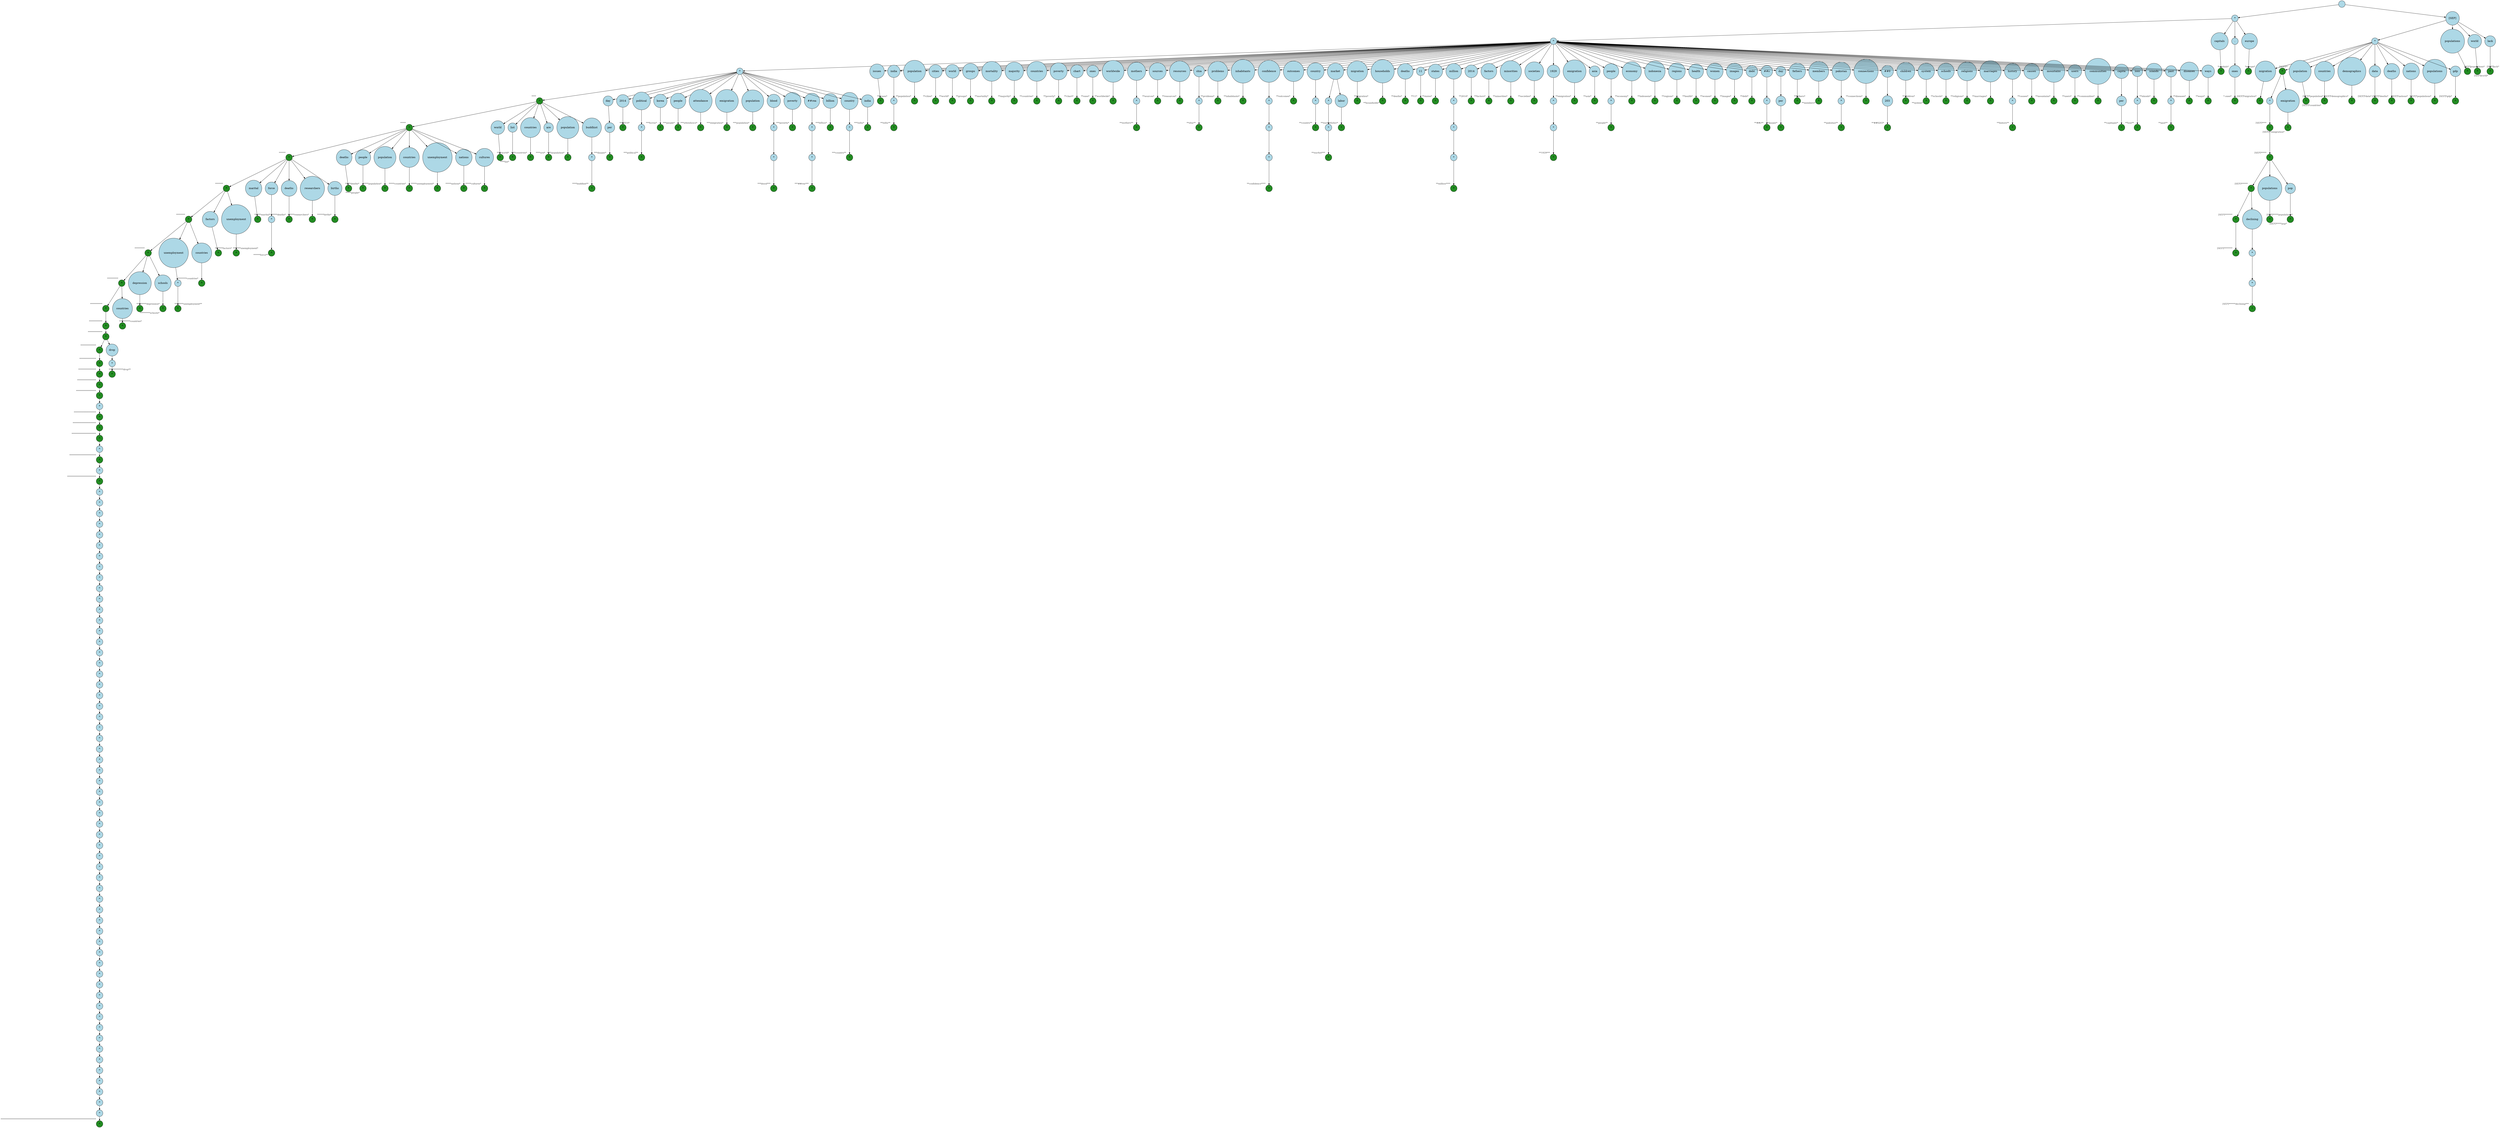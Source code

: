 digraph {
graph [
  nodesep=0.25,
  ranksep=0.3,
  splines=line
];
node [
  style=filled,
  fillcolor=lightblue,
  shape=circle
];
edge [
  arrowsize=0.8,
  color=black
];

94024784723152 [
  label=""
];
94024784762504 [
  label="*"
];
139881482223952 [
  label="*"
];
139881482225344 [
  label="*"
];
139881482239744 [
  label="*"
  xlabel=<<FONT COLOR="grey25" POINT-SIZE="12">****</FONT>>
  fillcolor="forestgreen"
  color="black"
];
139881482239360 [
  label="*"
  xlabel=<<FONT COLOR="grey25" POINT-SIZE="12">*****</FONT>>
  fillcolor="forestgreen"
  color="black"
];
139881482238400 [
  label="*"
  xlabel=<<FONT COLOR="grey25" POINT-SIZE="12">******</FONT>>
  fillcolor="forestgreen"
  color="black"
];
139881482233744 [
  label="*"
  xlabel=<<FONT COLOR="grey25" POINT-SIZE="12">*******</FONT>>
  fillcolor="forestgreen"
  color="black"
];
139881862357168 [
  label="*"
  xlabel=<<FONT COLOR="grey25" POINT-SIZE="12">********</FONT>>
  fillcolor="forestgreen"
  color="black"
];
139881862351536 [
  label="*"
  xlabel=<<FONT COLOR="grey25" POINT-SIZE="12">*********</FONT>>
  fillcolor="forestgreen"
  color="black"
];
139881862353456 [
  label="*"
  xlabel=<<FONT COLOR="grey25" POINT-SIZE="12">**********</FONT>>
  fillcolor="forestgreen"
  color="black"
];
139881862362096 [
  label="*"
  xlabel=<<FONT COLOR="grey25" POINT-SIZE="12">***********</FONT>>
  fillcolor="forestgreen"
  color="black"
];
139881862357680 [
  label="*"
  xlabel=<<FONT COLOR="grey25" POINT-SIZE="12">************</FONT>>
  fillcolor="forestgreen"
  color="black"
];
139881862354096 [
  label="*"
  xlabel=<<FONT COLOR="grey25" POINT-SIZE="12">*************</FONT>>
  fillcolor="forestgreen"
  color="black"
];
139881862356464 [
  label="*"
  xlabel=<<FONT COLOR="grey25" POINT-SIZE="12">**************</FONT>>
  fillcolor="forestgreen"
  color="black"
];
139881862353072 [
  label="*"
  xlabel=<<FONT COLOR="grey25" POINT-SIZE="12">***************</FONT>>
  fillcolor="forestgreen"
  color="black"
];
139881862363056 [
  label="*"
  xlabel=<<FONT COLOR="grey25" POINT-SIZE="12">****************</FONT>>
  fillcolor="forestgreen"
  color="black"
];
139881862350192 [
  label="*"
  xlabel=<<FONT COLOR="grey25" POINT-SIZE="12">*****************</FONT>>
  fillcolor="forestgreen"
  color="black"
];
139881862363952 [
  label="*"
  xlabel=<<FONT COLOR="grey25" POINT-SIZE="12">******************</FONT>>
  fillcolor="forestgreen"
  color="black"
];
139881862350512 [
  label="*"
];
139881862358704 [
  label="*"
  xlabel=<<FONT COLOR="grey25" POINT-SIZE="12">********************</FONT>>
  fillcolor="forestgreen"
  color="black"
];
139881862358832 [
  label="*"
  xlabel=<<FONT COLOR="grey25" POINT-SIZE="12">*********************</FONT>>
  fillcolor="forestgreen"
  color="black"
];
139881862360432 [
  label="*"
  xlabel=<<FONT COLOR="grey25" POINT-SIZE="12">**********************</FONT>>
  fillcolor="forestgreen"
  color="black"
];
139881862349104 [
  label="*"
];
139881494378848 [
  label="*"
  xlabel=<<FONT COLOR="grey25" POINT-SIZE="12">************************</FONT>>
  fillcolor="forestgreen"
  color="black"
];
139881494373088 [
  label="*"
];
139881494378688 [
  label="*"
  xlabel=<<FONT COLOR="grey25" POINT-SIZE="12">**************************</FONT>>
  fillcolor="forestgreen"
  color="black"
];
139881494377088 [
  label="*"
];
139881494370688 [
  label="*"
];
139881494376128 [
  label="*"
];
139881494377008 [
  label="*"
];
139881494378608 [
  label="*"
];
139881494377888 [
  label="*"
];
139881494365408 [
  label="*"
];
139881494372608 [
  label="*"
];
139881494373488 [
  label="*"
];
139881494378448 [
  label="*"
];
139881494370528 [
  label="*"
];
139881494375568 [
  label="*"
];
139881494366288 [
  label="*"
];
139870491875376 [
  label="*"
];
139870491874992 [
  label="*"
];
139870491875568 [
  label="*"
];
139870491872976 [
  label="*"
];
139870491873648 [
  label="*"
];
139870491870384 [
  label="*"
];
139870491871440 [
  label="*"
];
139870491871056 [
  label="*"
];
139870491885264 [
  label="*"
];
139870491882096 [
  label="*"
];
139870491882480 [
  label="*"
];
139870491881328 [
  label="*"
];
139870491880944 [
  label="*"
];
139870491883056 [
  label="*"
];
139870491870768 [
  label="*"
];
139870491876048 [
  label="*"
];
139883814251056 [
  label="*"
];
139883814251616 [
  label="*"
];
139886166639536 [
  label="*"
];
139883797600880 [
  label="*"
];
139883797597296 [
  label="*"
];
139883797607376 [
  label="*"
];
139883797608944 [
  label="*"
];
139883797610288 [
  label="*"
];
139883797602336 [
  label="*"
];
139883797601328 [
  label="*"
];
139883797598864 [
  label="*"
];
139883797609952 [
  label="*"
];
139883797604800 [
  label="*"
];
139883797604912 [
  label="*"
];
139883797606704 [
  label="*"
];
139883797610064 [
  label="*"
];
139870492121904 [
  label="*"
];
139870492127024 [
  label="*"
];
139870492126256 [
  label="*"
];
139870492122544 [
  label="*"
];
139870492120624 [
  label="*"
];
139870492126640 [
  label="*"
];
139870492128432 [
  label="*"
];
139870492122160 [
  label="*"
];
139870492127920 [
  label="*"
];
139870492120496 [
  label="*"
];
139870490810672 [
  label="*"
];
139870490809392 [
  label="*"
];
139870490805168 [
  label="*"
];
139870490809264 [
  label="*"
];
139870490817712 [
  label="*"
  xlabel=<<FONT COLOR="grey25" POINT-SIZE="12">**************************************************************************************</FONT>>
  fillcolor="forestgreen"
  color="black"
];
139881862354032 [
  label="drop"
];
139881862349936 [
  label="*"
];
139881862364976 [
  label="*"
  xlabel=<<FONT COLOR="grey25" POINT-SIZE="12">*************drop**</FONT>>
  fillcolor="forestgreen"
  color="black"
];
139881862349872 [
  label="countries"
];
139881862350704 [
  label="*"
  xlabel=<<FONT COLOR="grey25" POINT-SIZE="12">**********countries*</FONT>>
  fillcolor="forestgreen"
  color="black"
];
139881862350384 [
  label="depression"
];
139881862361328 [
  label="*"
  xlabel=<<FONT COLOR="grey25" POINT-SIZE="12">*********depression*</FONT>>
  fillcolor="forestgreen"
  color="black"
];
139881862364080 [
  label="schools"
];
139881862362736 [
  label="*"
  xlabel=<<FONT COLOR="grey25" POINT-SIZE="12">*********schools*</FONT>>
  fillcolor="forestgreen"
  color="black"
];
139881862363312 [
  label="unemployment"
];
139881862352048 [
  label="*"
];
139881862364208 [
  label="*"
  xlabel=<<FONT COLOR="grey25" POINT-SIZE="12">********unemployment**</FONT>>
  fillcolor="forestgreen"
  color="black"
];
139881862358512 [
  label="countries"
];
139881862359728 [
  label="*"
  xlabel=<<FONT COLOR="grey25" POINT-SIZE="12">********countries*</FONT>>
  fillcolor="forestgreen"
  color="black"
];
139881862354608 [
  label="factors"
];
139881862361776 [
  label="*"
  xlabel=<<FONT COLOR="grey25" POINT-SIZE="12">*******factors*</FONT>>
  fillcolor="forestgreen"
  color="black"
];
139881862352816 [
  label="unemployment"
];
139881862363504 [
  label="*"
  xlabel=<<FONT COLOR="grey25" POINT-SIZE="12">*******unemployment*</FONT>>
  fillcolor="forestgreen"
  color="black"
];
139881862359472 [
  label="marital"
];
139881862364592 [
  label="*"
  xlabel=<<FONT COLOR="grey25" POINT-SIZE="12">******marital*</FONT>>
  fillcolor="forestgreen"
  color="black"
];
139881863405872 [
  label="force"
];
139881863398192 [
  label="*"
];
139881863407856 [
  label="*"
  xlabel=<<FONT COLOR="grey25" POINT-SIZE="12">******force**</FONT>>
  fillcolor="forestgreen"
  color="black"
];
139881863400112 [
  label="deaths"
];
139881863405232 [
  label="*"
  xlabel=<<FONT COLOR="grey25" POINT-SIZE="12">******deaths*</FONT>>
  fillcolor="forestgreen"
  color="black"
];
139881863403376 [
  label="researchers"
];
139881863410032 [
  label="*"
  xlabel=<<FONT COLOR="grey25" POINT-SIZE="12">******researchers*</FONT>>
  fillcolor="forestgreen"
  color="black"
];
139881863402288 [
  label="births"
];
139881863406832 [
  label="*"
  xlabel=<<FONT COLOR="grey25" POINT-SIZE="12">******births*</FONT>>
  fillcolor="forestgreen"
  color="black"
];
139881863403568 [
  label="deaths"
];
139881863404080 [
  label="*"
  xlabel=<<FONT COLOR="grey25" POINT-SIZE="12">*****deaths*</FONT>>
  fillcolor="forestgreen"
  color="black"
];
139881863410672 [
  label="people"
];
139881863407792 [
  label="*"
  xlabel=<<FONT COLOR="grey25" POINT-SIZE="12">*****people*</FONT>>
  fillcolor="forestgreen"
  color="black"
];
139881863401840 [
  label="population"
];
139881863406256 [
  label="*"
  xlabel=<<FONT COLOR="grey25" POINT-SIZE="12">*****population*</FONT>>
  fillcolor="forestgreen"
  color="black"
];
139881863399792 [
  label="countries"
];
139881863399024 [
  label="*"
  xlabel=<<FONT COLOR="grey25" POINT-SIZE="12">*****countries*</FONT>>
  fillcolor="forestgreen"
  color="black"
];
139881863406960 [
  label="unemployment"
];
139881863408624 [
  label="*"
  xlabel=<<FONT COLOR="grey25" POINT-SIZE="12">*****unemployment*</FONT>>
  fillcolor="forestgreen"
  color="black"
];
139881863402160 [
  label="nations"
];
139881863406768 [
  label="*"
  xlabel=<<FONT COLOR="grey25" POINT-SIZE="12">*****nations*</FONT>>
  fillcolor="forestgreen"
  color="black"
];
139881863399088 [
  label="cultures"
];
139881863398832 [
  label="*"
  xlabel=<<FONT COLOR="grey25" POINT-SIZE="12">*****cultures*</FONT>>
  fillcolor="forestgreen"
  color="black"
];
139881863405168 [
  label="world"
];
139881863404784 [
  label="*"
  xlabel=<<FONT COLOR="grey25" POINT-SIZE="12">****world*</FONT>>
  fillcolor="forestgreen"
  color="black"
];
139881863404144 [
  label="list"
];
139881863401200 [
  label="*"
  xlabel=<<FONT COLOR="grey25" POINT-SIZE="12">****list*</FONT>>
  fillcolor="forestgreen"
  color="black"
];
139881863398384 [
  label="countries"
];
139881863402224 [
  label="*"
  xlabel=<<FONT COLOR="grey25" POINT-SIZE="12">****countries*</FONT>>
  fillcolor="forestgreen"
  color="black"
];
139880128938512 [
  label="are"
];
139881863408560 [
  label="*"
  xlabel=<<FONT COLOR="grey25" POINT-SIZE="12">****are*</FONT>>
  fillcolor="forestgreen"
  color="black"
];
139881863402864 [
  label="population"
];
139881863406512 [
  label="*"
  xlabel=<<FONT COLOR="grey25" POINT-SIZE="12">****population*</FONT>>
  fillcolor="forestgreen"
  color="black"
];
139881863409648 [
  label="buddhist"
];
139881863408752 [
  label="*"
];
139881863402800 [
  label="*"
  xlabel=<<FONT COLOR="grey25" POINT-SIZE="12">****buddhist**</FONT>>
  fillcolor="forestgreen"
  color="black"
];
139881482238976 [
  label="day"
];
139881863400688 [
  label="per"
];
139881863410928 [
  label="*"
  xlabel=<<FONT COLOR="grey25" POINT-SIZE="12">***dayper*</FONT>>
  fillcolor="forestgreen"
  color="black"
];
139880128952000 [
  label="2014"
];
139881863408240 [
  label="*"
  xlabel=<<FONT COLOR="grey25" POINT-SIZE="12">***2014*</FONT>>
  fillcolor="forestgreen"
  color="black"
];
139881863411248 [
  label="political"
];
139881863402416 [
  label="*"
];
139881863410160 [
  label="*"
  xlabel=<<FONT COLOR="grey25" POINT-SIZE="12">***political**</FONT>>
  fillcolor="forestgreen"
  color="black"
];
139881863409200 [
  label="korea"
];
139881863404912 [
  label="*"
  xlabel=<<FONT COLOR="grey25" POINT-SIZE="12">***korea*</FONT>>
  fillcolor="forestgreen"
  color="black"
];
139881863410416 [
  label="people"
];
139881863409072 [
  label="*"
  xlabel=<<FONT COLOR="grey25" POINT-SIZE="12">***people*</FONT>>
  fillcolor="forestgreen"
  color="black"
];
139881863402672 [
  label="attendance"
];
139881863410288 [
  label="*"
  xlabel=<<FONT COLOR="grey25" POINT-SIZE="12">***attendance*</FONT>>
  fillcolor="forestgreen"
  color="black"
];
139881863411056 [
  label="emigration"
];
139881863398512 [
  label="*"
  xlabel=<<FONT COLOR="grey25" POINT-SIZE="12">***emigration*</FONT>>
  fillcolor="forestgreen"
  color="black"
];
139881863401392 [
  label="population"
];
139881863403248 [
  label="*"
  xlabel=<<FONT COLOR="grey25" POINT-SIZE="12">***population*</FONT>>
  fillcolor="forestgreen"
  color="black"
];
139881863398896 [
  label="blood"
];
139881863400944 [
  label="*"
];
139881863400496 [
  label="*"
];
139881863398704 [
  label="*"
  xlabel=<<FONT COLOR="grey25" POINT-SIZE="12">***blood***</FONT>>
  fillcolor="forestgreen"
  color="black"
];
139881863408432 [
  label="poverty"
];
139881863408688 [
  label="*"
  xlabel=<<FONT COLOR="grey25" POINT-SIZE="12">***poverty*</FONT>>
  fillcolor="forestgreen"
  color="black"
];
139881863412400 [
  label="##rea"
];
139881863402608 [
  label="*"
];
139881863413424 [
  label="*"
];
139881863408816 [
  label="*"
  xlabel=<<FONT COLOR="grey25" POINT-SIZE="12">***##rea***</FONT>>
  fillcolor="forestgreen"
  color="black"
];
139881863400432 [
  label="billion"
];
139881863406896 [
  label="*"
  xlabel=<<FONT COLOR="grey25" POINT-SIZE="12">***billion*</FONT>>
  fillcolor="forestgreen"
  color="black"
];
139881863041136 [
  label="country"
];
139881863037552 [
  label="*"
];
139881863037744 [
  label="*"
  xlabel=<<FONT COLOR="grey25" POINT-SIZE="12">***country**</FONT>>
  fillcolor="forestgreen"
  color="black"
];
139881863042736 [
  label="india"
];
139881863044592 [
  label="*"
  xlabel=<<FONT COLOR="grey25" POINT-SIZE="12">***india*</FONT>>
  fillcolor="forestgreen"
  color="black"
];
139881863043184 [
  label="issues"
];
139881863044784 [
  label="*"
  xlabel=<<FONT COLOR="grey25" POINT-SIZE="12">**issues*</FONT>>
  fillcolor="forestgreen"
  color="black"
];
139881494792064 [
  label="india"
];
139881863050544 [
  label="*"
];
139881863045232 [
  label="*"
  xlabel=<<FONT COLOR="grey25" POINT-SIZE="12">**india**</FONT>>
  fillcolor="forestgreen"
  color="black"
];
139881863047152 [
  label="population"
];
139881863042288 [
  label="*"
  xlabel=<<FONT COLOR="grey25" POINT-SIZE="12">**population*</FONT>>
  fillcolor="forestgreen"
  color="black"
];
139881863049712 [
  label="cities"
];
139881863041200 [
  label="*"
  xlabel=<<FONT COLOR="grey25" POINT-SIZE="12">**cities*</FONT>>
  fillcolor="forestgreen"
  color="black"
];
139881494802288 [
  label="world"
];
139881863036976 [
  label="*"
  xlabel=<<FONT COLOR="grey25" POINT-SIZE="12">**world*</FONT>>
  fillcolor="forestgreen"
  color="black"
];
139881863045104 [
  label="groups"
];
139881863038000 [
  label="*"
  xlabel=<<FONT COLOR="grey25" POINT-SIZE="12">**groups*</FONT>>
  fillcolor="forestgreen"
  color="black"
];
139881863045488 [
  label="mortality"
];
139881863041904 [
  label="*"
  xlabel=<<FONT COLOR="grey25" POINT-SIZE="12">**mortality*</FONT>>
  fillcolor="forestgreen"
  color="black"
];
139881863039344 [
  label="majority"
];
139881863046512 [
  label="*"
  xlabel=<<FONT COLOR="grey25" POINT-SIZE="12">**majority*</FONT>>
  fillcolor="forestgreen"
  color="black"
];
139881863049648 [
  label="countries"
];
139881863048240 [
  label="*"
  xlabel=<<FONT COLOR="grey25" POINT-SIZE="12">**countries*</FONT>>
  fillcolor="forestgreen"
  color="black"
];
139881863040304 [
  label="poverty"
];
139881863051888 [
  label="*"
  xlabel=<<FONT COLOR="grey25" POINT-SIZE="12">**poverty*</FONT>>
  fillcolor="forestgreen"
  color="black"
];
139881494805120 [
  label="chart"
];
139881863039664 [
  label="*"
  xlabel=<<FONT COLOR="grey25" POINT-SIZE="12">**chart*</FONT>>
  fillcolor="forestgreen"
  color="black"
];
139881494798928 [
  label="ones"
];
139881494804256 [
  label="*"
  xlabel=<<FONT COLOR="grey25" POINT-SIZE="12">**ones*</FONT>>
  fillcolor="forestgreen"
  color="black"
];
139881863039024 [
  label="worldwide"
];
139881863053104 [
  label="*"
  xlabel=<<FONT COLOR="grey25" POINT-SIZE="12">**worldwide*</FONT>>
  fillcolor="forestgreen"
  color="black"
];
139881863040752 [
  label="mothers"
];
139881863037296 [
  label="*"
];
139881863045040 [
  label="*"
  xlabel=<<FONT COLOR="grey25" POINT-SIZE="12">**mothers**</FONT>>
  fillcolor="forestgreen"
  color="black"
];
139881863043568 [
  label="sources"
];
139881863039600 [
  label="*"
  xlabel=<<FONT COLOR="grey25" POINT-SIZE="12">**sources*</FONT>>
  fillcolor="forestgreen"
  color="black"
];
139881863037040 [
  label="resources"
];
139881863037680 [
  label="*"
  xlabel=<<FONT COLOR="grey25" POINT-SIZE="12">**resources*</FONT>>
  fillcolor="forestgreen"
  color="black"
];
139881494805840 [
  label="shia"
];
139881494805024 [
  label="*"
];
139881863051056 [
  label="*"
  xlabel=<<FONT COLOR="grey25" POINT-SIZE="12">**shia**</FONT>>
  fillcolor="forestgreen"
  color="black"
];
139881863044208 [
  label="problems"
];
139881863048688 [
  label="*"
  xlabel=<<FONT COLOR="grey25" POINT-SIZE="12">**problems*</FONT>>
  fillcolor="forestgreen"
  color="black"
];
139881863051952 [
  label="inhabitants"
];
139881863049904 [
  label="*"
  xlabel=<<FONT COLOR="grey25" POINT-SIZE="12">**inhabitants*</FONT>>
  fillcolor="forestgreen"
  color="black"
];
139881863047984 [
  label="confidence"
];
139881863044400 [
  label="*"
];
139881863051248 [
  label="*"
];
139881863045424 [
  label="*"
];
139881863050096 [
  label="*"
  xlabel=<<FONT COLOR="grey25" POINT-SIZE="12">**confidence****</FONT>>
  fillcolor="forestgreen"
  color="black"
];
139881863043248 [
  label="outcomes"
];
139881863046064 [
  label="*"
  xlabel=<<FONT COLOR="grey25" POINT-SIZE="12">**outcomes*</FONT>>
  fillcolor="forestgreen"
  color="black"
];
139881863049840 [
  label="country"
];
139881863051632 [
  label="*"
];
139881863043376 [
  label="*"
  xlabel=<<FONT COLOR="grey25" POINT-SIZE="12">**country**</FONT>>
  fillcolor="forestgreen"
  color="black"
];
139881863048624 [
  label="market"
];
139881863046640 [
  label="*"
];
139881863048880 [
  label="*"
];
139881863046704 [
  label="*"
  xlabel=<<FONT COLOR="grey25" POINT-SIZE="12">**market***</FONT>>
  fillcolor="forestgreen"
  color="black"
];
139881863047088 [
  label="labor"
];
139881863047856 [
  label="*"
  xlabel=<<FONT COLOR="grey25" POINT-SIZE="12">**marketlabor*</FONT>>
  fillcolor="forestgreen"
  color="black"
];
139881863045744 [
  label="migration"
];
139881863048560 [
  label="*"
  xlabel=<<FONT COLOR="grey25" POINT-SIZE="12">**migration*</FONT>>
  fillcolor="forestgreen"
  color="black"
];
139881863045616 [
  label="households"
];
139881863044656 [
  label="*"
  xlabel=<<FONT COLOR="grey25" POINT-SIZE="12">**households*</FONT>>
  fillcolor="forestgreen"
  color="black"
];
139881863042864 [
  label="deaths"
];
139881863040816 [
  label="*"
  xlabel=<<FONT COLOR="grey25" POINT-SIZE="12">**deaths*</FONT>>
  fillcolor="forestgreen"
  color="black"
];
139877758648256 [
  label="11"
];
139877758648016 [
  label="*"
  xlabel=<<FONT COLOR="grey25" POINT-SIZE="12">**11*</FONT>>
  fillcolor="forestgreen"
  color="black"
];
139881863050928 [
  label="states"
];
139881863040496 [
  label="*"
  xlabel=<<FONT COLOR="grey25" POINT-SIZE="12">**states*</FONT>>
  fillcolor="forestgreen"
  color="black"
];
139881863049520 [
  label="million"
];
139881863044272 [
  label="*"
];
139881863052592 [
  label="*"
];
139881863050736 [
  label="*"
];
139881863039984 [
  label="*"
  xlabel=<<FONT COLOR="grey25" POINT-SIZE="12">**million****</FONT>>
  fillcolor="forestgreen"
  color="black"
];
139877758641392 [
  label="2014"
];
139877758647680 [
  label="*"
  xlabel=<<FONT COLOR="grey25" POINT-SIZE="12">**2014*</FONT>>
  fillcolor="forestgreen"
  color="black"
];
139881863045808 [
  label="factors"
];
139881494766192 [
  label="*"
  xlabel=<<FONT COLOR="grey25" POINT-SIZE="12">**factors*</FONT>>
  fillcolor="forestgreen"
  color="black"
];
139881494757616 [
  label="minorities"
];
139881494766064 [
  label="*"
  xlabel=<<FONT COLOR="grey25" POINT-SIZE="12">**minorities*</FONT>>
  fillcolor="forestgreen"
  color="black"
];
139881494766448 [
  label="societies"
];
139881494767152 [
  label="*"
  xlabel=<<FONT COLOR="grey25" POINT-SIZE="12">**societies*</FONT>>
  fillcolor="forestgreen"
  color="black"
];
139877758632224 [
  label="1929"
];
139877758636448 [
  label="*"
];
139881494773616 [
  label="*"
];
139881494767984 [
  label="*"
  xlabel=<<FONT COLOR="grey25" POINT-SIZE="12">**1929***</FONT>>
  fillcolor="forestgreen"
  color="black"
];
139881494762160 [
  label="emigration"
];
139881494759792 [
  label="*"
  xlabel=<<FONT COLOR="grey25" POINT-SIZE="12">**emigration*</FONT>>
  fillcolor="forestgreen"
  color="black"
];
139877758639568 [
  label="asia"
];
139877758640576 [
  label="*"
  xlabel=<<FONT COLOR="grey25" POINT-SIZE="12">**asia*</FONT>>
  fillcolor="forestgreen"
  color="black"
];
139881494771312 [
  label="people"
];
139881494769968 [
  label="*"
];
139881494761840 [
  label="*"
  xlabel=<<FONT COLOR="grey25" POINT-SIZE="12">**people**</FONT>>
  fillcolor="forestgreen"
  color="black"
];
139881494770544 [
  label="economy"
];
139881494760112 [
  label="*"
  xlabel=<<FONT COLOR="grey25" POINT-SIZE="12">**economy*</FONT>>
  fillcolor="forestgreen"
  color="black"
];
139881494761072 [
  label="indonesia"
];
139881494771056 [
  label="*"
  xlabel=<<FONT COLOR="grey25" POINT-SIZE="12">**indonesia*</FONT>>
  fillcolor="forestgreen"
  color="black"
];
139881494762800 [
  label="regions"
];
139881494773168 [
  label="*"
  xlabel=<<FONT COLOR="grey25" POINT-SIZE="12">**regions*</FONT>>
  fillcolor="forestgreen"
  color="black"
];
139881494762416 [
  label="health"
];
139881494763184 [
  label="*"
  xlabel=<<FONT COLOR="grey25" POINT-SIZE="12">**health*</FONT>>
  fillcolor="forestgreen"
  color="black"
];
139877758633232 [
  label="women"
];
139881494764656 [
  label="*"
  xlabel=<<FONT COLOR="grey25" POINT-SIZE="12">**women*</FONT>>
  fillcolor="forestgreen"
  color="black"
];
139881494763440 [
  label="images"
];
139881494760816 [
  label="*"
  xlabel=<<FONT COLOR="grey25" POINT-SIZE="12">**images*</FONT>>
  fillcolor="forestgreen"
  color="black"
];
139877758642208 [
  label="debt"
];
139877758643408 [
  label="*"
  xlabel=<<FONT COLOR="grey25" POINT-SIZE="12">**debt*</FONT>>
  fillcolor="forestgreen"
  color="black"
];
139877758643840 [
  label="##s"
];
139877758635152 [
  label="*"
];
139877758641728 [
  label="*"
  xlabel=<<FONT COLOR="grey25" POINT-SIZE="12">**##s**</FONT>>
  fillcolor="forestgreen"
  color="black"
];
139877758634768 [
  label="day"
];
139881494765104 [
  label="per"
];
139881494771440 [
  label="*"
  xlabel=<<FONT COLOR="grey25" POINT-SIZE="12">**dayper*</FONT>>
  fillcolor="forestgreen"
  color="black"
];
139881494764336 [
  label="fathers"
];
139881494759344 [
  label="*"
  xlabel=<<FONT COLOR="grey25" POINT-SIZE="12">**fathers*</FONT>>
  fillcolor="forestgreen"
  color="black"
];
139881494757424 [
  label="members"
];
139881494759856 [
  label="*"
  xlabel=<<FONT COLOR="grey25" POINT-SIZE="12">**members*</FONT>>
  fillcolor="forestgreen"
  color="black"
];
139881494758448 [
  label="pakistan"
];
139881494763952 [
  label="*"
];
139881494763696 [
  label="*"
  xlabel=<<FONT COLOR="grey25" POINT-SIZE="12">**pakistan**</FONT>>
  fillcolor="forestgreen"
  color="black"
];
139881494762352 [
  label="connections"
];
139881494772592 [
  label="*"
  xlabel=<<FONT COLOR="grey25" POINT-SIZE="12">**connections*</FONT>>
  fillcolor="forestgreen"
  color="black"
];
139877758644320 [
  label="##0"
];
139881494769136 [
  label="203"
];
139881494766384 [
  label="*"
  xlabel=<<FONT COLOR="grey25" POINT-SIZE="12">**##0203*</FONT>>
  fillcolor="forestgreen"
  color="black"
];
139881494772016 [
  label="children"
];
139881494768048 [
  label="*"
  xlabel=<<FONT COLOR="grey25" POINT-SIZE="12">**children*</FONT>>
  fillcolor="forestgreen"
  color="black"
];
139881494769200 [
  label="system"
];
139881494769328 [
  label="*"
  xlabel=<<FONT COLOR="grey25" POINT-SIZE="12">**system*</FONT>>
  fillcolor="forestgreen"
  color="black"
];
139881494766704 [
  label="schools"
];
139881494767792 [
  label="*"
  xlabel=<<FONT COLOR="grey25" POINT-SIZE="12">**schools*</FONT>>
  fillcolor="forestgreen"
  color="black"
];
139881494765872 [
  label="religions"
];
139881494769072 [
  label="*"
  xlabel=<<FONT COLOR="grey25" POINT-SIZE="12">**religions*</FONT>>
  fillcolor="forestgreen"
  color="black"
];
139881494769904 [
  label="marriages"
];
139881494758832 [
  label="*"
  xlabel=<<FONT COLOR="grey25" POINT-SIZE="12">**marriages*</FONT>>
  fillcolor="forestgreen"
  color="black"
];
139881494770032 [
  label="history"
];
139881494766960 [
  label="*"
];
139881494768368 [
  label="*"
  xlabel=<<FONT COLOR="grey25" POINT-SIZE="12">**history**</FONT>>
  fillcolor="forestgreen"
  color="black"
];
139881494757488 [
  label="causes"
];
139881494760304 [
  label="*"
  xlabel=<<FONT COLOR="grey25" POINT-SIZE="12">**causes*</FONT>>
  fillcolor="forestgreen"
  color="black"
];
139881494759920 [
  label="mountains"
];
139881494763312 [
  label="*"
  xlabel=<<FONT COLOR="grey25" POINT-SIZE="12">**mountains*</FONT>>
  fillcolor="forestgreen"
  color="black"
];
139881495169712 [
  label="users"
];
139881494771760 [
  label="*"
  xlabel=<<FONT COLOR="grey25" POINT-SIZE="12">**users*</FONT>>
  fillcolor="forestgreen"
  color="black"
];
139881494770608 [
  label="communities"
];
139881494764464 [
  label="*"
  xlabel=<<FONT COLOR="grey25" POINT-SIZE="12">**communities*</FONT>>
  fillcolor="forestgreen"
  color="black"
];
139881494761008 [
  label="capita"
];
139881494763504 [
  label="per"
];
139881494765488 [
  label="*"
  xlabel=<<FONT COLOR="grey25" POINT-SIZE="12">**capitaper*</FONT>>
  fillcolor="forestgreen"
  color="black"
];
139881495171488 [
  label="loss"
];
139881495173024 [
  label="*"
];
139881494772784 [
  label="*"
  xlabel=<<FONT COLOR="grey25" POINT-SIZE="12">**loss**</FONT>>
  fillcolor="forestgreen"
  color="black"
];
139881494765360 [
  label="islands"
];
139881494772400 [
  label="*"
  xlabel=<<FONT COLOR="grey25" POINT-SIZE="12">**islands*</FONT>>
  fillcolor="forestgreen"
  color="black"
];
139881495171776 [
  label="past"
];
139881495170912 [
  label="*"
];
139881494766832 [
  label="*"
  xlabel=<<FONT COLOR="grey25" POINT-SIZE="12">**past**</FONT>>
  fillcolor="forestgreen"
  color="black"
];
139881494764272 [
  label="diseases"
];
139881494762992 [
  label="*"
  xlabel=<<FONT COLOR="grey25" POINT-SIZE="12">**diseases*</FONT>>
  fillcolor="forestgreen"
  color="black"
];
139881495169040 [
  label="ways"
];
139881495168224 [
  label="*"
  xlabel=<<FONT COLOR="grey25" POINT-SIZE="12">**ways*</FONT>>
  fillcolor="forestgreen"
  color="black"
];
139881494770288 [
  label="capitals"
];
139881494759216 [
  label="*"
  xlabel=<<FONT COLOR="grey25" POINT-SIZE="12">*capitals*</FONT>>
  fillcolor="forestgreen"
  color="black"
];
139881495182576 [
  label="."
];
139881495182816 [
  label="ones"
];
139881495178736 [
  label="*"
  xlabel=<<FONT COLOR="grey25" POINT-SIZE="12">*.ones*</FONT>>
  fillcolor="forestgreen"
  color="black"
];
139881495183056 [
  label="europe"
];
139881481472496 [
  label="*"
  xlabel=<<FONT COLOR="grey25" POINT-SIZE="12">*europe*</FONT>>
  fillcolor="forestgreen"
  color="black"
];
139881862483280 [
  label="[SEP]"
];
139881495173888 [
  label="*"
];
139881481481456 [
  label="migration"
];
139881481480688 [
  label="*"
  xlabel=<<FONT COLOR="grey25" POINT-SIZE="12">[SEP]*migration*</FONT>>
  fillcolor="forestgreen"
  color="black"
];
139881495174464 [
  label="*"
  xlabel=<<FONT COLOR="grey25" POINT-SIZE="12">[SEP]**</FONT>>
  fillcolor="forestgreen"
  color="black"
];
139881481472240 [
  label="*"
];
139881481476528 [
  label="*"
  xlabel=<<FONT COLOR="grey25" POINT-SIZE="12">[SEP]****</FONT>>
  fillcolor="forestgreen"
  color="black"
];
139881481484912 [
  label="*"
  xlabel=<<FONT COLOR="grey25" POINT-SIZE="12">[SEP]*****</FONT>>
  fillcolor="forestgreen"
  color="black"
];
139881481475504 [
  label="*"
  xlabel=<<FONT COLOR="grey25" POINT-SIZE="12">[SEP]******</FONT>>
  fillcolor="forestgreen"
  color="black"
];
139881481476976 [
  label="*"
  xlabel=<<FONT COLOR="grey25" POINT-SIZE="12">[SEP]*******</FONT>>
  fillcolor="forestgreen"
  color="black"
];
139881481473136 [
  label="*"
  xlabel=<<FONT COLOR="grey25" POINT-SIZE="12">[SEP]********</FONT>>
  fillcolor="forestgreen"
  color="black"
];
139881481475760 [
  label="declining"
];
139881481483312 [
  label="*"
];
139881481472688 [
  label="*"
];
139881481478960 [
  label="*"
  xlabel=<<FONT COLOR="grey25" POINT-SIZE="12">[SEP]******declining***</FONT>>
  fillcolor="forestgreen"
  color="black"
];
139881481477296 [
  label="populations"
];
139881481475568 [
  label="*"
  xlabel=<<FONT COLOR="grey25" POINT-SIZE="12">[SEP]*****populations*</FONT>>
  fillcolor="forestgreen"
  color="black"
];
139881481473584 [
  label="pop"
];
139881481480368 [
  label="*"
  xlabel=<<FONT COLOR="grey25" POINT-SIZE="12">[SEP]*****pop*</FONT>>
  fillcolor="forestgreen"
  color="black"
];
139881481472752 [
  label="emigration"
];
139881481475824 [
  label="*"
  xlabel=<<FONT COLOR="grey25" POINT-SIZE="12">[SEP]**emigration*</FONT>>
  fillcolor="forestgreen"
  color="black"
];
139881481476912 [
  label="population"
];
139881481483888 [
  label="*"
  xlabel=<<FONT COLOR="grey25" POINT-SIZE="12">[SEP]*population*</FONT>>
  fillcolor="forestgreen"
  color="black"
];
139881481470960 [
  label="countries"
];
139881481476272 [
  label="*"
  xlabel=<<FONT COLOR="grey25" POINT-SIZE="12">[SEP]*countries*</FONT>>
  fillcolor="forestgreen"
  color="black"
];
139881481478832 [
  label="demographics"
];
139881481479280 [
  label="*"
  xlabel=<<FONT COLOR="grey25" POINT-SIZE="12">[SEP]*demographics*</FONT>>
  fillcolor="forestgreen"
  color="black"
];
139881481475696 [
  label="data"
];
139881481472112 [
  label="*"
  xlabel=<<FONT COLOR="grey25" POINT-SIZE="12">[SEP]*data*</FONT>>
  fillcolor="forestgreen"
  color="black"
];
139881481482736 [
  label="deaths"
];
139881481474928 [
  label="*"
  xlabel=<<FONT COLOR="grey25" POINT-SIZE="12">[SEP]*deaths*</FONT>>
  fillcolor="forestgreen"
  color="black"
];
139881481482800 [
  label="nations"
];
139881481471024 [
  label="*"
  xlabel=<<FONT COLOR="grey25" POINT-SIZE="12">[SEP]*nations*</FONT>>
  fillcolor="forestgreen"
  color="black"
];
139881481470128 [
  label="populations"
];
139881481475248 [
  label="*"
  xlabel=<<FONT COLOR="grey25" POINT-SIZE="12">[SEP]*populations*</FONT>>
  fillcolor="forestgreen"
  color="black"
];
139881481483184 [
  label="gdp"
];
139881481481264 [
  label="*"
  xlabel=<<FONT COLOR="grey25" POINT-SIZE="12">[SEP]*gdp*</FONT>>
  fillcolor="forestgreen"
  color="black"
];
139881481482992 [
  label="populations"
];
139881481481904 [
  label="*"
  xlabel=<<FONT COLOR="grey25" POINT-SIZE="12">[SEP]populations*</FONT>>
  fillcolor="forestgreen"
  color="black"
];
139881481477232 [
  label="world"
];
139881481471344 [
  label="*"
  xlabel=<<FONT COLOR="grey25" POINT-SIZE="12">[SEP]world*</FONT>>
  fillcolor="forestgreen"
  color="black"
];
139881481471664 [
  label="lack"
];
139881481482416 [
  label="*"
  xlabel=<<FONT COLOR="grey25" POINT-SIZE="12">[SEP]lack*</FONT>>
  fillcolor="forestgreen"
  color="black"
];
139870490809264 -> 139870490817712 [

];
139870490805168 -> 139870490809264 [

];
139870490809392 -> 139870490805168 [

];
139870490810672 -> 139870490809392 [

];
139870492120496 -> 139870490810672 [

];
139870492127920 -> 139870492120496 [

];
139870492122160 -> 139870492127920 [

];
139870492128432 -> 139870492122160 [

];
139870492126640 -> 139870492128432 [

];
139870492120624 -> 139870492126640 [

];
139870492122544 -> 139870492120624 [

];
139870492126256 -> 139870492122544 [

];
139870492127024 -> 139870492126256 [

];
139870492121904 -> 139870492127024 [

];
139883797610064 -> 139870492121904 [

];
139883797606704 -> 139883797610064 [

];
139883797604912 -> 139883797606704 [

];
139883797604800 -> 139883797604912 [

];
139883797609952 -> 139883797604800 [

];
139883797598864 -> 139883797609952 [

];
139883797601328 -> 139883797598864 [

];
139883797602336 -> 139883797601328 [

];
139883797610288 -> 139883797602336 [

];
139883797608944 -> 139883797610288 [

];
139883797607376 -> 139883797608944 [

];
139883797597296 -> 139883797607376 [

];
139883797600880 -> 139883797597296 [

];
139886166639536 -> 139883797600880 [

];
139883814251616 -> 139886166639536 [

];
139883814251056 -> 139883814251616 [

];
139870491876048 -> 139883814251056 [

];
139870491870768 -> 139870491876048 [

];
139870491883056 -> 139870491870768 [

];
139870491880944 -> 139870491883056 [

];
139870491881328 -> 139870491880944 [

];
139870491882480 -> 139870491881328 [

];
139870491882096 -> 139870491882480 [

];
139870491885264 -> 139870491882096 [

];
139870491871056 -> 139870491885264 [

];
139870491871440 -> 139870491871056 [

];
139870491870384 -> 139870491871440 [

];
139870491873648 -> 139870491870384 [

];
139870491872976 -> 139870491873648 [

];
139870491875568 -> 139870491872976 [

];
139870491874992 -> 139870491875568 [

];
139870491875376 -> 139870491874992 [

];
139881494366288 -> 139870491875376 [

];
139881494375568 -> 139881494366288 [

];
139881494370528 -> 139881494375568 [

];
139881494378448 -> 139881494370528 [

];
139881494373488 -> 139881494378448 [

];
139881494372608 -> 139881494373488 [

];
139881494365408 -> 139881494372608 [

];
139881494377888 -> 139881494365408 [

];
139881494378608 -> 139881494377888 [

];
139881494377008 -> 139881494378608 [

];
139881494376128 -> 139881494377008 [

];
139881494370688 -> 139881494376128 [

];
139881494377088 -> 139881494370688 [

];
139881494378688 -> 139881494377088 [

];
139881494373088 -> 139881494378688 [

];
139881494378848 -> 139881494373088 [

];
139881862349104 -> 139881494378848 [

];
139881862360432 -> 139881862349104 [

];
139881862358832 -> 139881862360432 [

];
139881862358704 -> 139881862358832 [

];
139881862350512 -> 139881862358704 [

];
139881862363952 -> 139881862350512 [

];
139881862350192 -> 139881862363952 [

];
139881862363056 -> 139881862350192 [

];
139881862353072 -> 139881862363056 [

];
139881862356464 -> 139881862353072 [

];
139881862354096 -> 139881862356464 [

];
139881862349936 -> 139881862364976 [

];
139881862354032 -> 139881862349936 [

];
139881862354096 -> 139881862354032 [

];
139881862357680 -> 139881862354096 [

];
139881862362096 -> 139881862357680 [

];
139881862353456 -> 139881862362096 [

];
139881862349872 -> 139881862350704 [

];
139881862353456 -> 139881862349872 [

];
139881862351536 -> 139881862353456 [

];
139881862350384 -> 139881862361328 [

];
139881862351536 -> 139881862350384 [

];
139881862364080 -> 139881862362736 [

];
139881862351536 -> 139881862364080 [

];
139881862357168 -> 139881862351536 [

];
139881862352048 -> 139881862364208 [

];
139881862363312 -> 139881862352048 [

];
139881862357168 -> 139881862363312 [

];
139881862358512 -> 139881862359728 [

];
139881862357168 -> 139881862358512 [

];
139881482233744 -> 139881862357168 [

];
139881862354608 -> 139881862361776 [

];
139881482233744 -> 139881862354608 [

];
139881862352816 -> 139881862363504 [

];
139881482233744 -> 139881862352816 [

];
139881482238400 -> 139881482233744 [

];
139881862359472 -> 139881862364592 [

];
139881482238400 -> 139881862359472 [

];
139881863398192 -> 139881863407856 [

];
139881863405872 -> 139881863398192 [

];
139881482238400 -> 139881863405872 [

];
139881863400112 -> 139881863405232 [

];
139881482238400 -> 139881863400112 [

];
139881863403376 -> 139881863410032 [

];
139881482238400 -> 139881863403376 [

];
139881863402288 -> 139881863406832 [

];
139881482238400 -> 139881863402288 [

];
139881482239360 -> 139881482238400 [

];
139881863403568 -> 139881863404080 [

];
139881482239360 -> 139881863403568 [

];
139881863410672 -> 139881863407792 [

];
139881482239360 -> 139881863410672 [

];
139881863401840 -> 139881863406256 [

];
139881482239360 -> 139881863401840 [

];
139881863399792 -> 139881863399024 [

];
139881482239360 -> 139881863399792 [

];
139881863406960 -> 139881863408624 [

];
139881482239360 -> 139881863406960 [

];
139881863402160 -> 139881863406768 [

];
139881482239360 -> 139881863402160 [

];
139881863399088 -> 139881863398832 [

];
139881482239360 -> 139881863399088 [

];
139881482239744 -> 139881482239360 [

];
139881863405168 -> 139881863404784 [

];
139881482239744 -> 139881863405168 [

];
139881863404144 -> 139881863401200 [

];
139881482239744 -> 139881863404144 [

];
139881863398384 -> 139881863402224 [

];
139881482239744 -> 139881863398384 [

];
139880128938512 -> 139881863408560 [

];
139881482239744 -> 139880128938512 [

];
139881863402864 -> 139881863406512 [

];
139881482239744 -> 139881863402864 [

];
139881863408752 -> 139881863402800 [

];
139881863409648 -> 139881863408752 [

];
139881482239744 -> 139881863409648 [

];
139881482225344 -> 139881482239744 [

];
139881863400688 -> 139881863410928 [

];
139881482238976 -> 139881863400688 [

];
139881482225344 -> 139881482238976 [

];
139880128952000 -> 139881863408240 [

];
139881482225344 -> 139880128952000 [

];
139881863402416 -> 139881863410160 [

];
139881863411248 -> 139881863402416 [

];
139881482225344 -> 139881863411248 [

];
139881863409200 -> 139881863404912 [

];
139881482225344 -> 139881863409200 [

];
139881863410416 -> 139881863409072 [

];
139881482225344 -> 139881863410416 [

];
139881863402672 -> 139881863410288 [

];
139881482225344 -> 139881863402672 [

];
139881863411056 -> 139881863398512 [

];
139881482225344 -> 139881863411056 [

];
139881863401392 -> 139881863403248 [

];
139881482225344 -> 139881863401392 [

];
139881863400496 -> 139881863398704 [

];
139881863400944 -> 139881863400496 [

];
139881863398896 -> 139881863400944 [

];
139881482225344 -> 139881863398896 [

];
139881863408432 -> 139881863408688 [

];
139881482225344 -> 139881863408432 [

];
139881863413424 -> 139881863408816 [

];
139881863402608 -> 139881863413424 [

];
139881863412400 -> 139881863402608 [

];
139881482225344 -> 139881863412400 [

];
139881863400432 -> 139881863406896 [

];
139881482225344 -> 139881863400432 [

];
139881863037552 -> 139881863037744 [

];
139881863041136 -> 139881863037552 [

];
139881482225344 -> 139881863041136 [

];
139881863042736 -> 139881863044592 [

];
139881482225344 -> 139881863042736 [

];
139881482223952 -> 139881482225344 [

];
139881863043184 -> 139881863044784 [

];
139881482223952 -> 139881863043184 [

];
139881863050544 -> 139881863045232 [

];
139881494792064 -> 139881863050544 [

];
139881482223952 -> 139881494792064 [

];
139881863047152 -> 139881863042288 [

];
139881482223952 -> 139881863047152 [

];
139881863049712 -> 139881863041200 [

];
139881482223952 -> 139881863049712 [

];
139881494802288 -> 139881863036976 [

];
139881482223952 -> 139881494802288 [

];
139881863045104 -> 139881863038000 [

];
139881482223952 -> 139881863045104 [

];
139881863045488 -> 139881863041904 [

];
139881482223952 -> 139881863045488 [

];
139881863039344 -> 139881863046512 [

];
139881482223952 -> 139881863039344 [

];
139881863049648 -> 139881863048240 [

];
139881482223952 -> 139881863049648 [

];
139881863040304 -> 139881863051888 [

];
139881482223952 -> 139881863040304 [

];
139881494805120 -> 139881863039664 [

];
139881482223952 -> 139881494805120 [

];
139881494798928 -> 139881494804256 [

];
139881482223952 -> 139881494798928 [

];
139881863039024 -> 139881863053104 [

];
139881482223952 -> 139881863039024 [

];
139881863037296 -> 139881863045040 [

];
139881863040752 -> 139881863037296 [

];
139881482223952 -> 139881863040752 [

];
139881863043568 -> 139881863039600 [

];
139881482223952 -> 139881863043568 [

];
139881863037040 -> 139881863037680 [

];
139881482223952 -> 139881863037040 [

];
139881494805024 -> 139881863051056 [

];
139881494805840 -> 139881494805024 [

];
139881482223952 -> 139881494805840 [

];
139881863044208 -> 139881863048688 [

];
139881482223952 -> 139881863044208 [

];
139881863051952 -> 139881863049904 [

];
139881482223952 -> 139881863051952 [

];
139881863045424 -> 139881863050096 [

];
139881863051248 -> 139881863045424 [

];
139881863044400 -> 139881863051248 [

];
139881863047984 -> 139881863044400 [

];
139881482223952 -> 139881863047984 [

];
139881863043248 -> 139881863046064 [

];
139881482223952 -> 139881863043248 [

];
139881863051632 -> 139881863043376 [

];
139881863049840 -> 139881863051632 [

];
139881482223952 -> 139881863049840 [

];
139881863048880 -> 139881863046704 [

];
139881863046640 -> 139881863048880 [

];
139881863048624 -> 139881863046640 [

];
139881863047088 -> 139881863047856 [

];
139881863048624 -> 139881863047088 [

];
139881482223952 -> 139881863048624 [

];
139881863045744 -> 139881863048560 [

];
139881482223952 -> 139881863045744 [

];
139881863045616 -> 139881863044656 [

];
139881482223952 -> 139881863045616 [

];
139881863042864 -> 139881863040816 [

];
139881482223952 -> 139881863042864 [

];
139877758648256 -> 139877758648016 [

];
139881482223952 -> 139877758648256 [

];
139881863050928 -> 139881863040496 [

];
139881482223952 -> 139881863050928 [

];
139881863050736 -> 139881863039984 [

];
139881863052592 -> 139881863050736 [

];
139881863044272 -> 139881863052592 [

];
139881863049520 -> 139881863044272 [

];
139881482223952 -> 139881863049520 [

];
139877758641392 -> 139877758647680 [

];
139881482223952 -> 139877758641392 [

];
139881863045808 -> 139881494766192 [

];
139881482223952 -> 139881863045808 [

];
139881494757616 -> 139881494766064 [

];
139881482223952 -> 139881494757616 [

];
139881494766448 -> 139881494767152 [

];
139881482223952 -> 139881494766448 [

];
139881494773616 -> 139881494767984 [

];
139877758636448 -> 139881494773616 [

];
139877758632224 -> 139877758636448 [

];
139881482223952 -> 139877758632224 [

];
139881494762160 -> 139881494759792 [

];
139881482223952 -> 139881494762160 [

];
139877758639568 -> 139877758640576 [

];
139881482223952 -> 139877758639568 [

];
139881494769968 -> 139881494761840 [

];
139881494771312 -> 139881494769968 [

];
139881482223952 -> 139881494771312 [

];
139881494770544 -> 139881494760112 [

];
139881482223952 -> 139881494770544 [

];
139881494761072 -> 139881494771056 [

];
139881482223952 -> 139881494761072 [

];
139881494762800 -> 139881494773168 [

];
139881482223952 -> 139881494762800 [

];
139881494762416 -> 139881494763184 [

];
139881482223952 -> 139881494762416 [

];
139877758633232 -> 139881494764656 [

];
139881482223952 -> 139877758633232 [

];
139881494763440 -> 139881494760816 [

];
139881482223952 -> 139881494763440 [

];
139877758642208 -> 139877758643408 [

];
139881482223952 -> 139877758642208 [

];
139877758635152 -> 139877758641728 [

];
139877758643840 -> 139877758635152 [

];
139881482223952 -> 139877758643840 [

];
139881494765104 -> 139881494771440 [

];
139877758634768 -> 139881494765104 [

];
139881482223952 -> 139877758634768 [

];
139881494764336 -> 139881494759344 [

];
139881482223952 -> 139881494764336 [

];
139881494757424 -> 139881494759856 [

];
139881482223952 -> 139881494757424 [

];
139881494763952 -> 139881494763696 [

];
139881494758448 -> 139881494763952 [

];
139881482223952 -> 139881494758448 [

];
139881494762352 -> 139881494772592 [

];
139881482223952 -> 139881494762352 [

];
139881494769136 -> 139881494766384 [

];
139877758644320 -> 139881494769136 [

];
139881482223952 -> 139877758644320 [

];
139881494772016 -> 139881494768048 [

];
139881482223952 -> 139881494772016 [

];
139881494769200 -> 139881494769328 [

];
139881482223952 -> 139881494769200 [

];
139881494766704 -> 139881494767792 [

];
139881482223952 -> 139881494766704 [

];
139881494765872 -> 139881494769072 [

];
139881482223952 -> 139881494765872 [

];
139881494769904 -> 139881494758832 [

];
139881482223952 -> 139881494769904 [

];
139881494766960 -> 139881494768368 [

];
139881494770032 -> 139881494766960 [

];
139881482223952 -> 139881494770032 [

];
139881494757488 -> 139881494760304 [

];
139881482223952 -> 139881494757488 [

];
139881494759920 -> 139881494763312 [

];
139881482223952 -> 139881494759920 [

];
139881495169712 -> 139881494771760 [

];
139881482223952 -> 139881495169712 [

];
139881494770608 -> 139881494764464 [

];
139881482223952 -> 139881494770608 [

];
139881494763504 -> 139881494765488 [

];
139881494761008 -> 139881494763504 [

];
139881482223952 -> 139881494761008 [

];
139881495173024 -> 139881494772784 [

];
139881495171488 -> 139881495173024 [

];
139881482223952 -> 139881495171488 [

];
139881494765360 -> 139881494772400 [

];
139881482223952 -> 139881494765360 [

];
139881495170912 -> 139881494766832 [

];
139881495171776 -> 139881495170912 [

];
139881482223952 -> 139881495171776 [

];
139881494764272 -> 139881494762992 [

];
139881482223952 -> 139881494764272 [

];
139881495169040 -> 139881495168224 [

];
139881482223952 -> 139881495169040 [

];
94024784762504 -> 139881482223952 [

];
139881494770288 -> 139881494759216 [

];
94024784762504 -> 139881494770288 [

];
139881495182816 -> 139881495178736 [

];
139881495182576 -> 139881495182816 [

];
94024784762504 -> 139881495182576 [

];
139881495183056 -> 139881481472496 [

];
94024784762504 -> 139881495183056 [

];
94024784723152 -> 94024784762504 [

];
139881481481456 -> 139881481480688 [

];
139881495173888 -> 139881481481456 [

];
139881481476976 -> 139881481473136 [

];
139881481475504 -> 139881481476976 [

];
139881481472688 -> 139881481478960 [

];
139881481483312 -> 139881481472688 [

];
139881481475760 -> 139881481483312 [

];
139881481475504 -> 139881481475760 [

];
139881481484912 -> 139881481475504 [

];
139881481477296 -> 139881481475568 [

];
139881481484912 -> 139881481477296 [

];
139881481473584 -> 139881481480368 [

];
139881481484912 -> 139881481473584 [

];
139881481476528 -> 139881481484912 [

];
139881481472240 -> 139881481476528 [

];
139881495174464 -> 139881481472240 [

];
139881481472752 -> 139881481475824 [

];
139881495174464 -> 139881481472752 [

];
139881495173888 -> 139881495174464 [

];
139881481476912 -> 139881481483888 [

];
139881495173888 -> 139881481476912 [

];
139881481470960 -> 139881481476272 [

];
139881495173888 -> 139881481470960 [

];
139881481478832 -> 139881481479280 [

];
139881495173888 -> 139881481478832 [

];
139881481475696 -> 139881481472112 [

];
139881495173888 -> 139881481475696 [

];
139881481482736 -> 139881481474928 [

];
139881495173888 -> 139881481482736 [

];
139881481482800 -> 139881481471024 [

];
139881495173888 -> 139881481482800 [

];
139881481470128 -> 139881481475248 [

];
139881495173888 -> 139881481470128 [

];
139881481483184 -> 139881481481264 [

];
139881495173888 -> 139881481483184 [

];
139881862483280 -> 139881495173888 [

];
139881481482992 -> 139881481481904 [

];
139881862483280 -> 139881481482992 [

];
139881481477232 -> 139881481471344 [

];
139881862483280 -> 139881481477232 [

];
139881481471664 -> 139881481482416 [

];
139881862483280 -> 139881481471664 [

];
94024784723152 -> 139881862483280 [

];
}